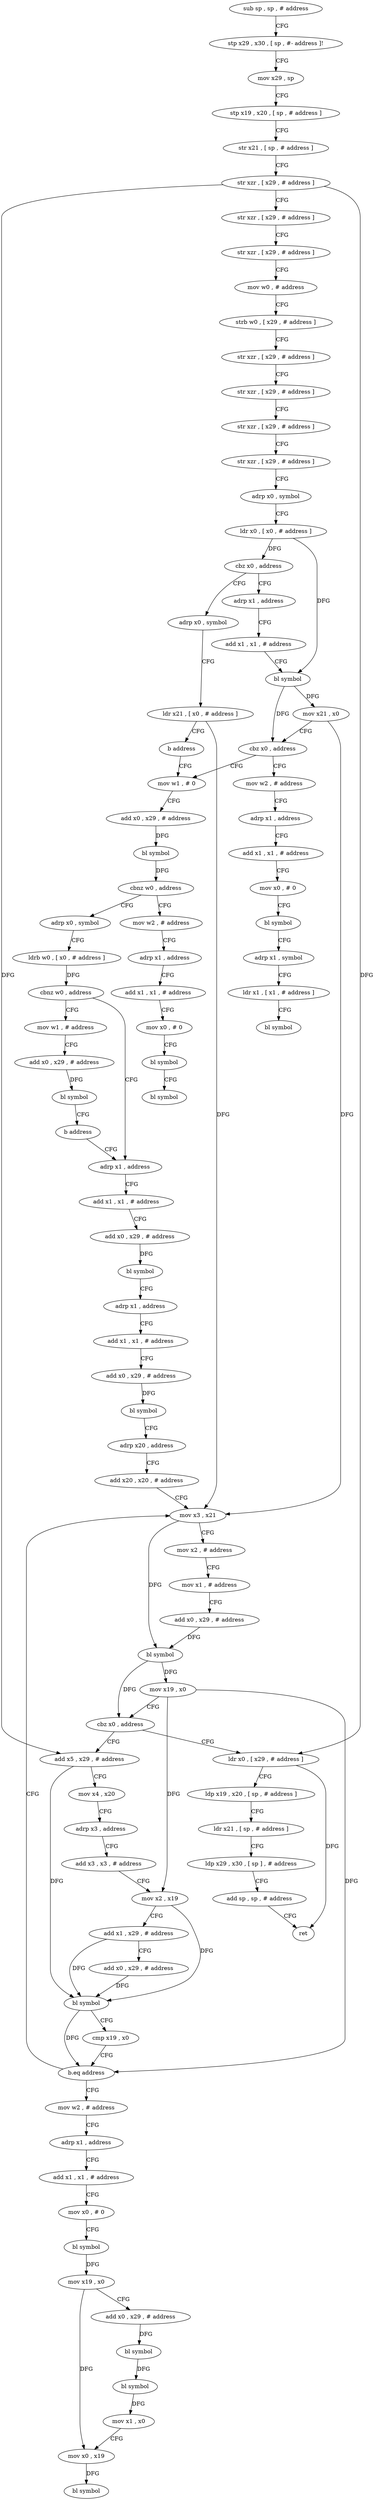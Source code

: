 digraph "func" {
"4216476" [label = "sub sp , sp , # address" ]
"4216480" [label = "stp x29 , x30 , [ sp , #- address ]!" ]
"4216484" [label = "mov x29 , sp" ]
"4216488" [label = "stp x19 , x20 , [ sp , # address ]" ]
"4216492" [label = "str x21 , [ sp , # address ]" ]
"4216496" [label = "str xzr , [ x29 , # address ]" ]
"4216500" [label = "str xzr , [ x29 , # address ]" ]
"4216504" [label = "str xzr , [ x29 , # address ]" ]
"4216508" [label = "mov w0 , # address" ]
"4216512" [label = "strb w0 , [ x29 , # address ]" ]
"4216516" [label = "str xzr , [ x29 , # address ]" ]
"4216520" [label = "str xzr , [ x29 , # address ]" ]
"4216524" [label = "str xzr , [ x29 , # address ]" ]
"4216528" [label = "str xzr , [ x29 , # address ]" ]
"4216532" [label = "adrp x0 , symbol" ]
"4216536" [label = "ldr x0 , [ x0 , # address ]" ]
"4216540" [label = "cbz x0 , address" ]
"4216788" [label = "adrp x0 , symbol" ]
"4216544" [label = "adrp x1 , address" ]
"4216792" [label = "ldr x21 , [ x0 , # address ]" ]
"4216796" [label = "b address" ]
"4216564" [label = "mov w1 , # 0" ]
"4216548" [label = "add x1 , x1 , # address" ]
"4216552" [label = "bl symbol" ]
"4216556" [label = "mov x21 , x0" ]
"4216560" [label = "cbz x0 , address" ]
"4216752" [label = "mov w2 , # address" ]
"4216568" [label = "add x0 , x29 , # address" ]
"4216572" [label = "bl symbol" ]
"4216576" [label = "cbnz w0 , address" ]
"4216800" [label = "mov w2 , # address" ]
"4216580" [label = "adrp x0 , symbol" ]
"4216756" [label = "adrp x1 , address" ]
"4216760" [label = "add x1 , x1 , # address" ]
"4216764" [label = "mov x0 , # 0" ]
"4216768" [label = "bl symbol" ]
"4216772" [label = "adrp x1 , symbol" ]
"4216776" [label = "ldr x1 , [ x1 , # address ]" ]
"4216780" [label = "bl symbol" ]
"4216804" [label = "adrp x1 , address" ]
"4216808" [label = "add x1 , x1 , # address" ]
"4216812" [label = "mov x0 , # 0" ]
"4216816" [label = "bl symbol" ]
"4216820" [label = "bl symbol" ]
"4216584" [label = "ldrb w0 , [ x0 , # address ]" ]
"4216588" [label = "cbnz w0 , address" ]
"4216828" [label = "mov w1 , # address" ]
"4216592" [label = "adrp x1 , address" ]
"4216832" [label = "add x0 , x29 , # address" ]
"4216836" [label = "bl symbol" ]
"4216840" [label = "b address" ]
"4216596" [label = "add x1 , x1 , # address" ]
"4216600" [label = "add x0 , x29 , # address" ]
"4216604" [label = "bl symbol" ]
"4216608" [label = "adrp x1 , address" ]
"4216612" [label = "add x1 , x1 , # address" ]
"4216616" [label = "add x0 , x29 , # address" ]
"4216620" [label = "bl symbol" ]
"4216624" [label = "adrp x20 , address" ]
"4216628" [label = "add x20 , x20 , # address" ]
"4216632" [label = "mov x3 , x21" ]
"4216844" [label = "ldr x0 , [ x29 , # address ]" ]
"4216848" [label = "ldp x19 , x20 , [ sp , # address ]" ]
"4216852" [label = "ldr x21 , [ sp , # address ]" ]
"4216856" [label = "ldp x29 , x30 , [ sp ] , # address" ]
"4216860" [label = "add sp , sp , # address" ]
"4216864" [label = "ret" ]
"4216660" [label = "add x5 , x29 , # address" ]
"4216664" [label = "mov x4 , x20" ]
"4216668" [label = "adrp x3 , address" ]
"4216672" [label = "add x3 , x3 , # address" ]
"4216676" [label = "mov x2 , x19" ]
"4216680" [label = "add x1 , x29 , # address" ]
"4216684" [label = "add x0 , x29 , # address" ]
"4216688" [label = "bl symbol" ]
"4216692" [label = "cmp x19 , x0" ]
"4216696" [label = "b.eq address" ]
"4216700" [label = "mov w2 , # address" ]
"4216636" [label = "mov x2 , # address" ]
"4216640" [label = "mov x1 , # address" ]
"4216644" [label = "add x0 , x29 , # address" ]
"4216648" [label = "bl symbol" ]
"4216652" [label = "mov x19 , x0" ]
"4216656" [label = "cbz x0 , address" ]
"4216704" [label = "adrp x1 , address" ]
"4216708" [label = "add x1 , x1 , # address" ]
"4216712" [label = "mov x0 , # 0" ]
"4216716" [label = "bl symbol" ]
"4216720" [label = "mov x19 , x0" ]
"4216724" [label = "add x0 , x29 , # address" ]
"4216728" [label = "bl symbol" ]
"4216732" [label = "bl symbol" ]
"4216736" [label = "mov x1 , x0" ]
"4216740" [label = "mov x0 , x19" ]
"4216744" [label = "bl symbol" ]
"4216476" -> "4216480" [ label = "CFG" ]
"4216480" -> "4216484" [ label = "CFG" ]
"4216484" -> "4216488" [ label = "CFG" ]
"4216488" -> "4216492" [ label = "CFG" ]
"4216492" -> "4216496" [ label = "CFG" ]
"4216496" -> "4216500" [ label = "CFG" ]
"4216496" -> "4216844" [ label = "DFG" ]
"4216496" -> "4216660" [ label = "DFG" ]
"4216500" -> "4216504" [ label = "CFG" ]
"4216504" -> "4216508" [ label = "CFG" ]
"4216508" -> "4216512" [ label = "CFG" ]
"4216512" -> "4216516" [ label = "CFG" ]
"4216516" -> "4216520" [ label = "CFG" ]
"4216520" -> "4216524" [ label = "CFG" ]
"4216524" -> "4216528" [ label = "CFG" ]
"4216528" -> "4216532" [ label = "CFG" ]
"4216532" -> "4216536" [ label = "CFG" ]
"4216536" -> "4216540" [ label = "DFG" ]
"4216536" -> "4216552" [ label = "DFG" ]
"4216540" -> "4216788" [ label = "CFG" ]
"4216540" -> "4216544" [ label = "CFG" ]
"4216788" -> "4216792" [ label = "CFG" ]
"4216544" -> "4216548" [ label = "CFG" ]
"4216792" -> "4216796" [ label = "CFG" ]
"4216792" -> "4216632" [ label = "DFG" ]
"4216796" -> "4216564" [ label = "CFG" ]
"4216564" -> "4216568" [ label = "CFG" ]
"4216548" -> "4216552" [ label = "CFG" ]
"4216552" -> "4216556" [ label = "DFG" ]
"4216552" -> "4216560" [ label = "DFG" ]
"4216556" -> "4216560" [ label = "CFG" ]
"4216556" -> "4216632" [ label = "DFG" ]
"4216560" -> "4216752" [ label = "CFG" ]
"4216560" -> "4216564" [ label = "CFG" ]
"4216752" -> "4216756" [ label = "CFG" ]
"4216568" -> "4216572" [ label = "DFG" ]
"4216572" -> "4216576" [ label = "DFG" ]
"4216576" -> "4216800" [ label = "CFG" ]
"4216576" -> "4216580" [ label = "CFG" ]
"4216800" -> "4216804" [ label = "CFG" ]
"4216580" -> "4216584" [ label = "CFG" ]
"4216756" -> "4216760" [ label = "CFG" ]
"4216760" -> "4216764" [ label = "CFG" ]
"4216764" -> "4216768" [ label = "CFG" ]
"4216768" -> "4216772" [ label = "CFG" ]
"4216772" -> "4216776" [ label = "CFG" ]
"4216776" -> "4216780" [ label = "CFG" ]
"4216804" -> "4216808" [ label = "CFG" ]
"4216808" -> "4216812" [ label = "CFG" ]
"4216812" -> "4216816" [ label = "CFG" ]
"4216816" -> "4216820" [ label = "CFG" ]
"4216584" -> "4216588" [ label = "DFG" ]
"4216588" -> "4216828" [ label = "CFG" ]
"4216588" -> "4216592" [ label = "CFG" ]
"4216828" -> "4216832" [ label = "CFG" ]
"4216592" -> "4216596" [ label = "CFG" ]
"4216832" -> "4216836" [ label = "DFG" ]
"4216836" -> "4216840" [ label = "CFG" ]
"4216840" -> "4216592" [ label = "CFG" ]
"4216596" -> "4216600" [ label = "CFG" ]
"4216600" -> "4216604" [ label = "DFG" ]
"4216604" -> "4216608" [ label = "CFG" ]
"4216608" -> "4216612" [ label = "CFG" ]
"4216612" -> "4216616" [ label = "CFG" ]
"4216616" -> "4216620" [ label = "DFG" ]
"4216620" -> "4216624" [ label = "CFG" ]
"4216624" -> "4216628" [ label = "CFG" ]
"4216628" -> "4216632" [ label = "CFG" ]
"4216632" -> "4216636" [ label = "CFG" ]
"4216632" -> "4216648" [ label = "DFG" ]
"4216844" -> "4216848" [ label = "CFG" ]
"4216844" -> "4216864" [ label = "DFG" ]
"4216848" -> "4216852" [ label = "CFG" ]
"4216852" -> "4216856" [ label = "CFG" ]
"4216856" -> "4216860" [ label = "CFG" ]
"4216860" -> "4216864" [ label = "CFG" ]
"4216660" -> "4216664" [ label = "CFG" ]
"4216660" -> "4216688" [ label = "DFG" ]
"4216664" -> "4216668" [ label = "CFG" ]
"4216668" -> "4216672" [ label = "CFG" ]
"4216672" -> "4216676" [ label = "CFG" ]
"4216676" -> "4216680" [ label = "CFG" ]
"4216676" -> "4216688" [ label = "DFG" ]
"4216680" -> "4216684" [ label = "CFG" ]
"4216680" -> "4216688" [ label = "DFG" ]
"4216684" -> "4216688" [ label = "DFG" ]
"4216688" -> "4216692" [ label = "CFG" ]
"4216688" -> "4216696" [ label = "DFG" ]
"4216692" -> "4216696" [ label = "CFG" ]
"4216696" -> "4216632" [ label = "CFG" ]
"4216696" -> "4216700" [ label = "CFG" ]
"4216700" -> "4216704" [ label = "CFG" ]
"4216636" -> "4216640" [ label = "CFG" ]
"4216640" -> "4216644" [ label = "CFG" ]
"4216644" -> "4216648" [ label = "DFG" ]
"4216648" -> "4216652" [ label = "DFG" ]
"4216648" -> "4216656" [ label = "DFG" ]
"4216652" -> "4216656" [ label = "CFG" ]
"4216652" -> "4216676" [ label = "DFG" ]
"4216652" -> "4216696" [ label = "DFG" ]
"4216656" -> "4216844" [ label = "CFG" ]
"4216656" -> "4216660" [ label = "CFG" ]
"4216704" -> "4216708" [ label = "CFG" ]
"4216708" -> "4216712" [ label = "CFG" ]
"4216712" -> "4216716" [ label = "CFG" ]
"4216716" -> "4216720" [ label = "DFG" ]
"4216720" -> "4216724" [ label = "CFG" ]
"4216720" -> "4216740" [ label = "DFG" ]
"4216724" -> "4216728" [ label = "DFG" ]
"4216728" -> "4216732" [ label = "DFG" ]
"4216732" -> "4216736" [ label = "DFG" ]
"4216736" -> "4216740" [ label = "CFG" ]
"4216740" -> "4216744" [ label = "DFG" ]
}
